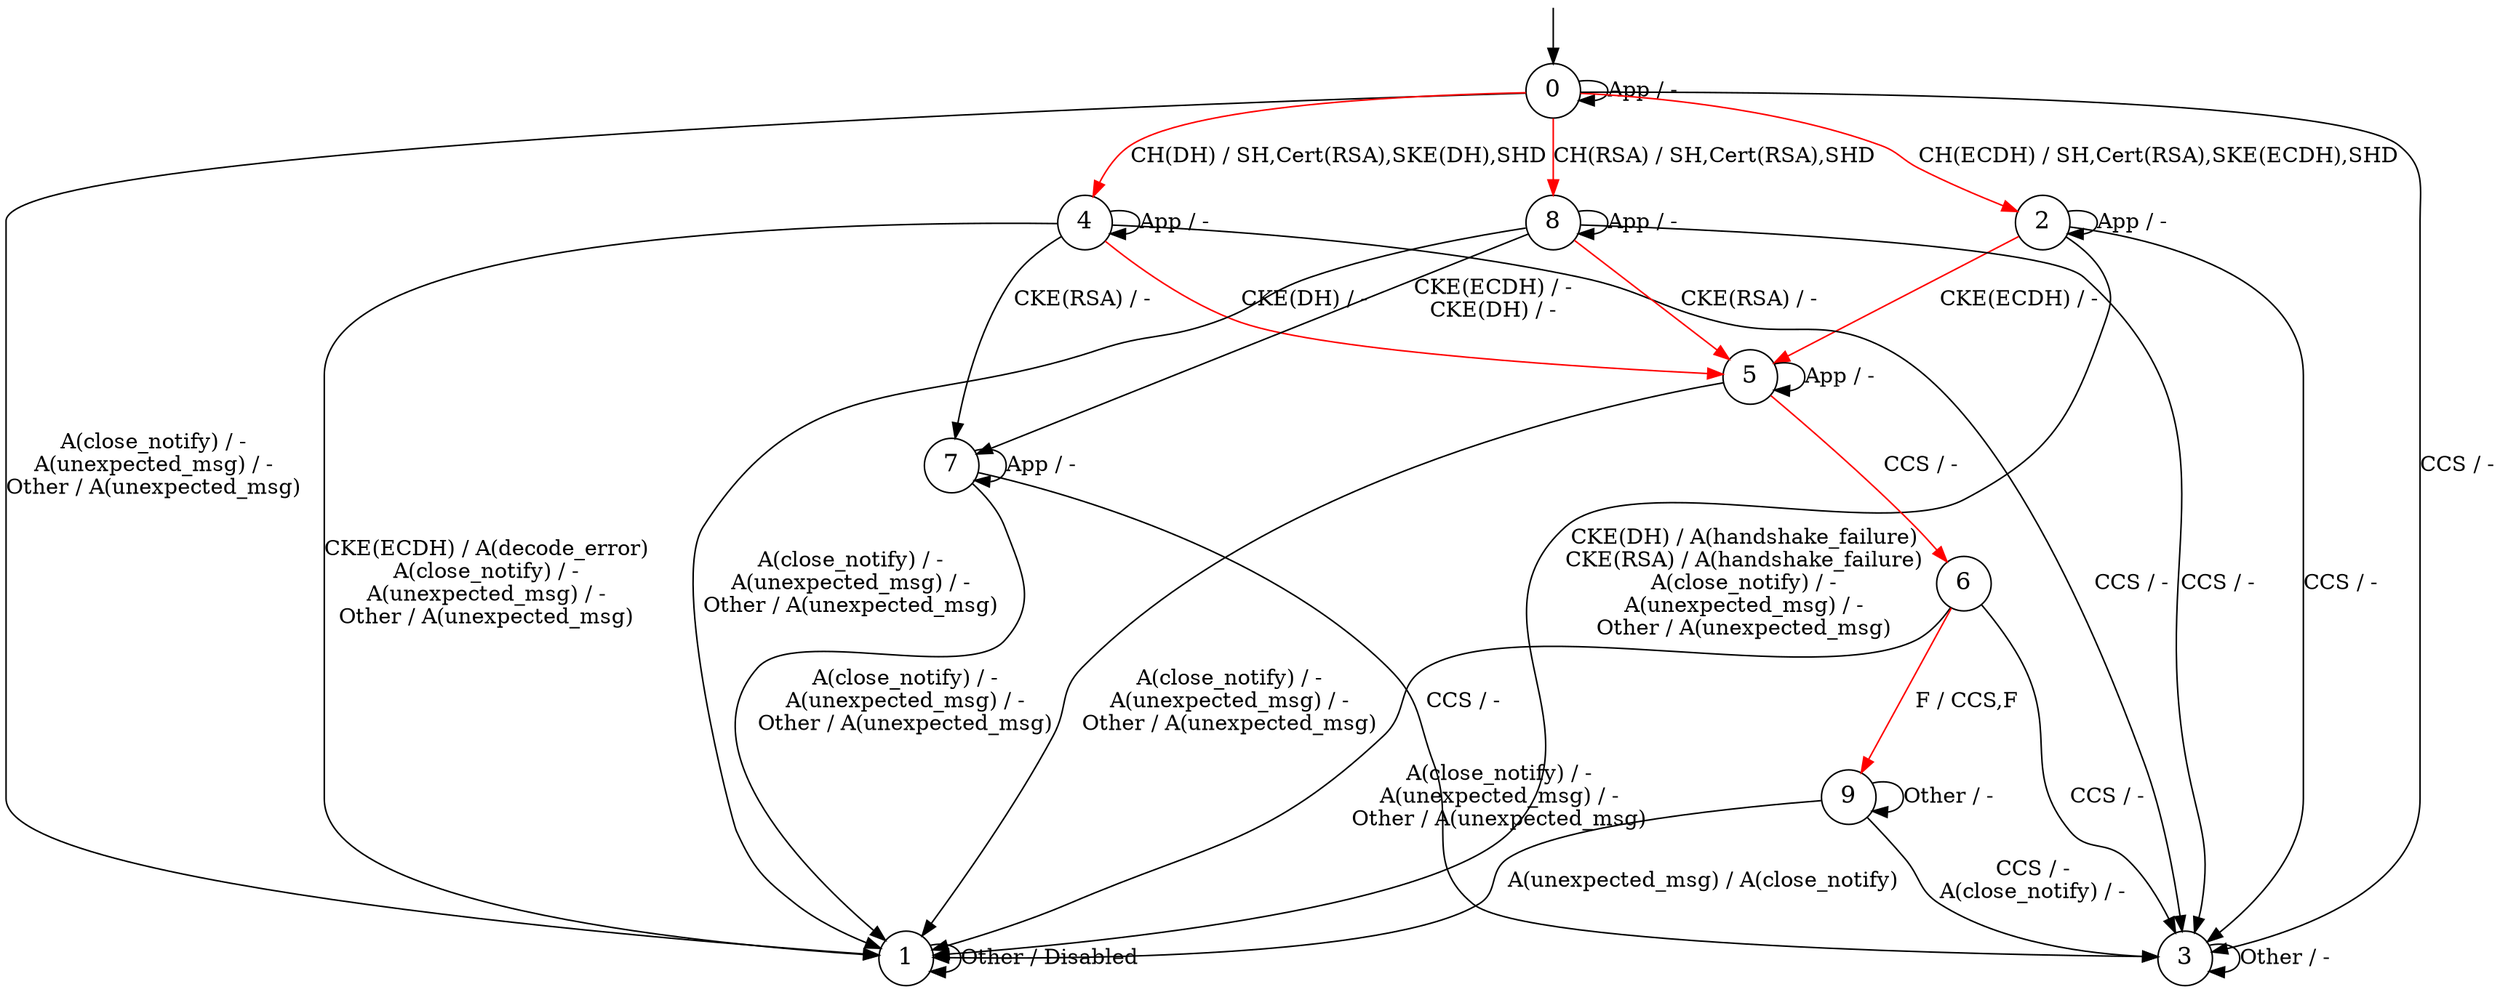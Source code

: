 digraph g {
node [fixedsize="true" fontsize=16]
s0 [label="0", shape="circle"];
s1 [label="1", shape="circle"];
s2 [label="2", shape="circle"];
s3 [label="3", shape="circle"];
s4 [label="4", shape="circle"];
s5 [label="5", shape="circle"];
s6 [label="6", shape="circle"];
s7 [label="7", shape="circle"];
s8 [label="8", shape="circle"];
s9 [label="9", shape="circle"];
s0 -> s2  [color="red", label="CH(ECDH) / SH,Cert(RSA),SKE(ECDH),SHD"];
s0 -> s4  [color="red", label="CH(DH) / SH,Cert(RSA),SKE(DH),SHD"];
s0 -> s8  [color="red", label="CH(RSA) / SH,Cert(RSA),SHD"];
s0 -> s3  [label="CCS / -"];
s0 -> s0  [label="App / -"];
s0 -> s1  [label="A(close_notify) / -
A(unexpected_msg) / -
Other / A(unexpected_msg)"];
s1 -> s1  [label="Other / Disabled"];
s2 -> s5  [color="red", label="CKE(ECDH) / -"];
s2 -> s1  [label="CKE(DH) / A(handshake_failure)
CKE(RSA) / A(handshake_failure)
A(close_notify) / -
A(unexpected_msg) / -
Other / A(unexpected_msg)"];
s2 -> s3  [label="CCS / -"];
s2 -> s2  [label="App / -"];
s3 -> s3  [label="Other / -"];
s4 -> s1  [label="CKE(ECDH) / A(decode_error)
A(close_notify) / -
A(unexpected_msg) / -
Other / A(unexpected_msg)"];
s4 -> s5  [color="red", label="CKE(DH) / -"];
s4 -> s7  [label="CKE(RSA) / -"];
s4 -> s3  [label="CCS / -"];
s4 -> s4  [label="App / -"];
s5 -> s6  [color="red", label="CCS / -"];
s5 -> s5  [label="App / -"];
s5 -> s1  [label="A(close_notify) / -
A(unexpected_msg) / -
Other / A(unexpected_msg)"];
s6 -> s3  [label="CCS / -"];
s6 -> s9  [color="red", label="F / CCS,F"];
s6 -> s1  [label="A(close_notify) / -
A(unexpected_msg) / -
Other / A(unexpected_msg)"];
s7 -> s3  [label="CCS / -"];
s7 -> s7  [label="App / -"];
s7 -> s1  [label="A(close_notify) / -
A(unexpected_msg) / -
Other / A(unexpected_msg)"];
s8 -> s7  [label="CKE(ECDH) / -
CKE(DH) / -"];
s8 -> s5  [color="red", label="CKE(RSA) / -"];
s8 -> s3  [label="CCS / -"];
s8 -> s8  [label="App / -"];
s8 -> s1  [label="A(close_notify) / -
A(unexpected_msg) / -
Other / A(unexpected_msg)"];
s9 -> s3  [label="CCS / -
A(close_notify) / -"];
s9 -> s1  [label="A(unexpected_msg) / A(close_notify)"];
s9 -> s9  [label="Other / -"];
__start0 [height="0", label="", shape="none", width="0"];
__start0 -> s0;
}

